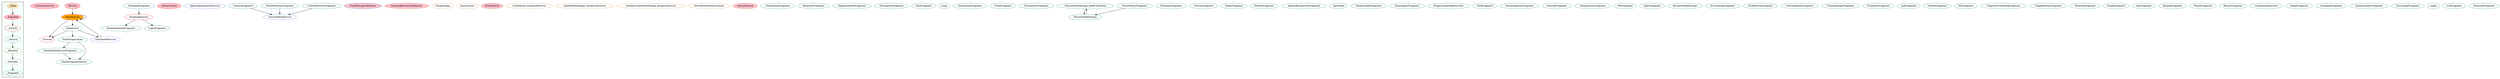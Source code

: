 digraph G {
subgraph cluster_legend{ 
bgcolor=mintcream;
_Activity[color = red];
_Service[color = royalblue];
_Provider[color = violet];
_Reciever[color = peru];
_Fragment[color = teal];
_Main[style=filled, fillcolor=wheat, color = mintcream];
_Exported[style=filled, fillcolor=lightpink, color = mintcream];
_Main -> _Exported -> _Activity -> _Service -> _Reciever -> _Provider -> _Fragment; 
}
ConditionActivity[style=filled, fillcolor=pink, color = red];
MainActivity[style=filled, fillcolor=orange, color = red];
FacebookActivity[color = red];
ActionActivity[style=filled, fillcolor=pink, color = red];
Tutorial[color = red];
NfcUtils[style=filled, fillcolor=pink, color = red];
SpeechRecognitionService[color = royalblue];
OneSheeldService[color = royalblue];
CameraHeadService[color = royalblue];
PushMessagesReceiver[style=filled, fillcolor=pink, color = royalblue];
FacebookBroadcastReceiver[style=filled, fillcolor=pink, color = peru];
FirebaseApp[color = peru];
SmsListener[color = peru];
FireReceiver[style=filled, fillcolor=pink, color = peru];
ClockShield_dynamicReceiver[color = peru];
OneSheeldManager_dynamicReceiver[color = peru];
ArduinoConnectivityPopup_dynamicReceiver[color = peru];
DevicePowerStateListener[color = peru];
QueryReceiver[style=filled, fillcolor=pink, color = peru];
DevicePowerStateListener[color = peru];
NotificationFragment[color = teal];
FacebookDialogFragment[color = teal];
KeyboardFragment[color = teal];
ShieldsOperations[color = teal];
MagnetometerFragment[color = teal];
CameraFragment[color = teal];
FoursquareFragment[color = teal];
SmsFragment[color = teal];
LoginFragment[color = teal];
zzaay[color = teal];
OrientationFragment[color = teal];
ClockFragment[color = teal];
FaceDetectionFragment[color = teal];
TutorialLastFragment[color = teal];
SheeldsList[color = teal];
MusicShieldSettings_AddFromMedia[color = teal];
VibrationFragment[color = teal];
GravityFragment[color = teal];
ColorDetectionFragment[color = teal];
SliderFragment[color = teal];
PatternFragment[color = teal];
SpeechRecognitionFragment[color = teal];
GpsShield[color = teal];
EmptyShieldFragment[color = teal];
DataLoggerFragment[color = teal];
PluginConnectingPinsView[color = teal];
SelectedShieldsListFragment[color = teal];
GlcdFragment[color = teal];
SevenSegmentFragment[color = teal];
InternetFragment[color = teal];
TemperatureFragment[color = teal];
MusicPlayerFragment[color = teal];
NfcFragment[color = teal];
LightFragment[color = teal];
BuzzerShieldSettings[color = teal];
ErrorDialogFragment[color = teal];
PushButtonFragment[color = teal];
ShieldFragmentParent[color = teal];
TextToSpeechFragment[color = teal];
TutorialImageFragment[color = teal];
ProximityFragment[color = teal];
LedFragment[color = teal];
TwitterFragment[color = teal];
MicFragment[color = teal];
FacebookFragment[color = teal];
SupportErrorDialogFragment[color = teal];
ToggleButtonFragment[color = teal];
TerminalFragment[color = teal];
EmailFragment[color = teal];
GpsFragment[color = teal];
KeypadFragment[color = teal];
PhoneFragment[color = teal];
BuzzerFragment[color = teal];
ConnectingPinsView[color = teal];
SkypeFragment[color = teal];
GamepadFragment[color = teal];
AccelerometerFragment[color = teal];
GyroscopeFragment[color = teal];
zzabm[color = teal];
LcdFragment[color = teal];
MusicShieldSettings[color = teal];
PressureFragment[color = teal];
ShieldsOperations->ShieldFragmentParent;
ShieldsOperations->SelectedShieldsListFragment;
CameraFragment->CameraHeadService;
FaceDetectionFragment->CameraHeadService;
SheeldsList->Tutorial;
SheeldsList->ShieldsOperations;
SheeldsList->OneSheeldService;
MusicShieldSettings_AddFromMedia->MusicShieldSettings;
ColorDetectionFragment->CameraHeadService;
FacebookActivity->LoginFragment;
FacebookActivity->FacebookDialogFragment;
MainActivity->MainActivity;
MainActivity->SheeldsList;
MainActivity->Tutorial;
SelectedShieldsListFragment->ShieldFragmentParent;
MusicPlayerFragment->MusicShieldSettings;
FacebookFragment->FacebookActivity;
OneSheeldService->MainActivity;
NfcUtils->MainActivity;
MusicShieldSettings->MusicShieldSettings_AddFromMedia;
}

